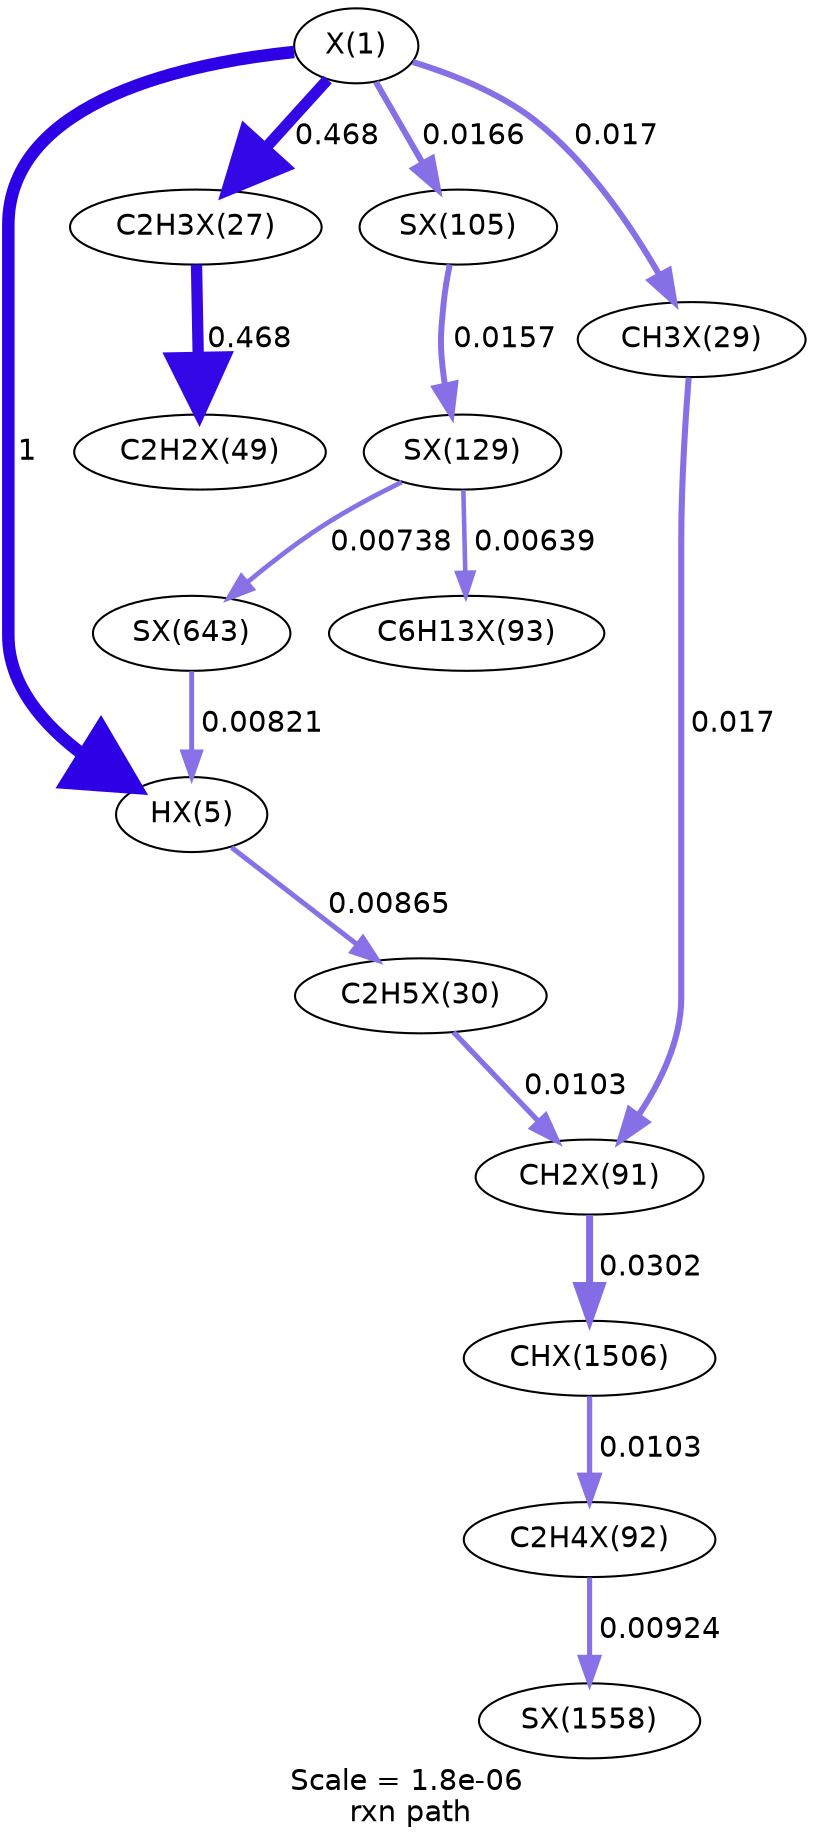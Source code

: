 digraph reaction_paths {
center=1;
s28 -> s29[fontname="Helvetica", style="setlinewidth(6)", arrowsize=3, color="0.7, 1.5, 0.9"
, label=" 1"];
s28 -> s30[fontname="Helvetica", style="setlinewidth(5.43)", arrowsize=2.71, color="0.7, 0.968, 0.9"
, label=" 0.468"];
s28 -> s50[fontname="Helvetica", style="setlinewidth(2.91)", arrowsize=1.45, color="0.7, 0.517, 0.9"
, label=" 0.0166"];
s28 -> s31[fontname="Helvetica", style="setlinewidth(2.92)", arrowsize=1.46, color="0.7, 0.517, 0.9"
, label=" 0.017"];
s29 -> s32[fontname="Helvetica", style="setlinewidth(2.41)", arrowsize=1.21, color="0.7, 0.509, 0.9"
, label=" 0.00865"];
s72 -> s29[fontname="Helvetica", style="setlinewidth(2.37)", arrowsize=1.19, color="0.7, 0.508, 0.9"
, label=" 0.00821"];
s30 -> s39[fontname="Helvetica", style="setlinewidth(5.43)", arrowsize=2.71, color="0.7, 0.968, 0.9"
, label=" 0.468"];
s32 -> s45[fontname="Helvetica", style="setlinewidth(2.54)", arrowsize=1.27, color="0.7, 0.51, 0.9"
, label=" 0.0103"];
s50 -> s51[fontname="Helvetica", style="setlinewidth(2.86)", arrowsize=1.43, color="0.7, 0.516, 0.9"
, label=" 0.0157"];
s51 -> s47[fontname="Helvetica", style="setlinewidth(2.19)", arrowsize=1.09, color="0.7, 0.506, 0.9"
, label=" 0.00639"];
s51 -> s72[fontname="Helvetica", style="setlinewidth(2.29)", arrowsize=1.15, color="0.7, 0.507, 0.9"
, label=" 0.00738"];
s31 -> s45[fontname="Helvetica", style="setlinewidth(2.92)", arrowsize=1.46, color="0.7, 0.517, 0.9"
, label=" 0.017"];
s45 -> s80[fontname="Helvetica", style="setlinewidth(3.36)", arrowsize=1.68, color="0.7, 0.53, 0.9"
, label=" 0.0302"];
s80 -> s46[fontname="Helvetica", style="setlinewidth(2.54)", arrowsize=1.27, color="0.7, 0.51, 0.9"
, label=" 0.0103"];
s46 -> s81[fontname="Helvetica", style="setlinewidth(2.46)", arrowsize=1.23, color="0.7, 0.509, 0.9"
, label=" 0.00924"];
s28 [ fontname="Helvetica", label="X(1)"];
s29 [ fontname="Helvetica", label="HX(5)"];
s30 [ fontname="Helvetica", label="C2H3X(27)"];
s31 [ fontname="Helvetica", label="CH3X(29)"];
s32 [ fontname="Helvetica", label="C2H5X(30)"];
s39 [ fontname="Helvetica", label="C2H2X(49)"];
s45 [ fontname="Helvetica", label="CH2X(91)"];
s46 [ fontname="Helvetica", label="C2H4X(92)"];
s47 [ fontname="Helvetica", label="C6H13X(93)"];
s50 [ fontname="Helvetica", label="SX(105)"];
s51 [ fontname="Helvetica", label="SX(129)"];
s72 [ fontname="Helvetica", label="SX(643)"];
s80 [ fontname="Helvetica", label="CHX(1506)"];
s81 [ fontname="Helvetica", label="SX(1558)"];
 label = "Scale = 1.8e-06\l rxn path";
 fontname = "Helvetica";
}
